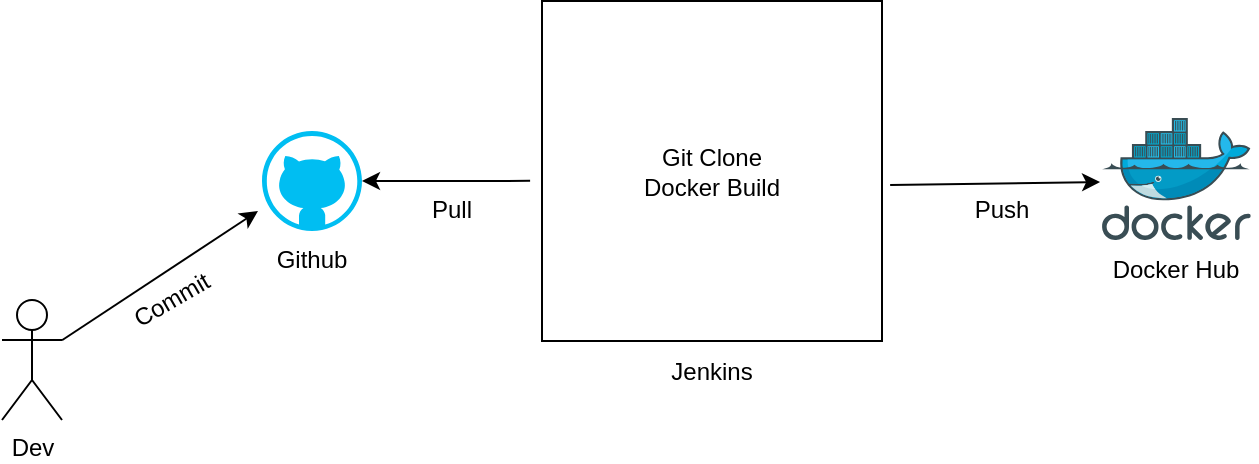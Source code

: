 <mxfile version="21.3.6" type="github">
  <diagram name="Page-1" id="M7DkWpAEA0SoGvppIu5o">
    <mxGraphModel dx="1362" dy="790" grid="1" gridSize="10" guides="1" tooltips="1" connect="1" arrows="1" fold="1" page="1" pageScale="1" pageWidth="850" pageHeight="1100" math="0" shadow="0">
      <root>
        <mxCell id="0" />
        <mxCell id="1" parent="0" />
        <mxCell id="xIDI6sqjgz8K7w1ugfOl-2" value="Dev" style="shape=umlActor;verticalLabelPosition=bottom;verticalAlign=top;html=1;outlineConnect=0;" parent="1" vertex="1">
          <mxGeometry x="10" y="220" width="30" height="60" as="geometry" />
        </mxCell>
        <mxCell id="xIDI6sqjgz8K7w1ugfOl-5" value="" style="verticalLabelPosition=bottom;html=1;verticalAlign=top;align=center;strokeColor=none;fillColor=#00BEF2;shape=mxgraph.azure.github_code;pointerEvents=1;" parent="1" vertex="1">
          <mxGeometry x="140" y="135.5" width="50" height="50" as="geometry" />
        </mxCell>
        <mxCell id="xIDI6sqjgz8K7w1ugfOl-6" value="Github" style="text;html=1;strokeColor=none;fillColor=none;align=center;verticalAlign=middle;whiteSpace=wrap;rounded=0;" parent="1" vertex="1">
          <mxGeometry x="135" y="185" width="60" height="30" as="geometry" />
        </mxCell>
        <mxCell id="xIDI6sqjgz8K7w1ugfOl-11" value="" style="whiteSpace=wrap;html=1;aspect=fixed;" parent="1" vertex="1">
          <mxGeometry x="280" y="70.5" width="170" height="170" as="geometry" />
        </mxCell>
        <mxCell id="xIDI6sqjgz8K7w1ugfOl-15" value="" style="endArrow=classic;html=1;rounded=0;exitX=-0.035;exitY=0.529;exitDx=0;exitDy=0;exitPerimeter=0;entryX=1;entryY=0.5;entryDx=0;entryDy=0;entryPerimeter=0;" parent="1" source="xIDI6sqjgz8K7w1ugfOl-11" target="xIDI6sqjgz8K7w1ugfOl-5" edge="1">
          <mxGeometry width="50" height="50" relative="1" as="geometry">
            <mxPoint x="260" y="260" as="sourcePoint" />
            <mxPoint x="190" y="170" as="targetPoint" />
          </mxGeometry>
        </mxCell>
        <mxCell id="xIDI6sqjgz8K7w1ugfOl-16" value="" style="endArrow=classic;html=1;rounded=0;entryX=-0.04;entryY=0.8;entryDx=0;entryDy=0;entryPerimeter=0;" parent="1" source="xIDI6sqjgz8K7w1ugfOl-2" target="xIDI6sqjgz8K7w1ugfOl-5" edge="1">
          <mxGeometry width="50" height="50" relative="1" as="geometry">
            <mxPoint x="160" y="440" as="sourcePoint" />
            <mxPoint x="90" y="360" as="targetPoint" />
          </mxGeometry>
        </mxCell>
        <mxCell id="xIDI6sqjgz8K7w1ugfOl-17" value="&lt;div&gt;Commit&lt;/div&gt;" style="text;html=1;strokeColor=none;fillColor=none;align=center;verticalAlign=middle;whiteSpace=wrap;rounded=0;rotation=-30;" parent="1" vertex="1">
          <mxGeometry x="70" y="210" width="50" height="20" as="geometry" />
        </mxCell>
        <mxCell id="xIDI6sqjgz8K7w1ugfOl-18" value="Pull" style="text;html=1;strokeColor=none;fillColor=none;align=center;verticalAlign=middle;whiteSpace=wrap;rounded=0;rotation=0;" parent="1" vertex="1">
          <mxGeometry x="220" y="165" width="30" height="20" as="geometry" />
        </mxCell>
        <mxCell id="xIDI6sqjgz8K7w1ugfOl-19" value="Jenkins" style="text;html=1;strokeColor=none;fillColor=none;align=center;verticalAlign=middle;whiteSpace=wrap;rounded=0;" parent="1" vertex="1">
          <mxGeometry x="335" y="240.5" width="60" height="30" as="geometry" />
        </mxCell>
        <mxCell id="xIDI6sqjgz8K7w1ugfOl-20" value="&lt;div&gt;Git Clone&lt;br&gt;&lt;/div&gt;&lt;div&gt;Docker Build&lt;/div&gt;" style="text;html=1;strokeColor=none;fillColor=none;align=center;verticalAlign=middle;whiteSpace=wrap;rounded=0;" parent="1" vertex="1">
          <mxGeometry x="325" y="125.5" width="80" height="60" as="geometry" />
        </mxCell>
        <mxCell id="xIDI6sqjgz8K7w1ugfOl-21" value="" style="endArrow=classic;html=1;rounded=0;exitX=1.024;exitY=0.541;exitDx=0;exitDy=0;exitPerimeter=0;entryX=-0.013;entryY=0.525;entryDx=0;entryDy=0;entryPerimeter=0;" parent="1" source="xIDI6sqjgz8K7w1ugfOl-11" target="xIDI6sqjgz8K7w1ugfOl-22" edge="1">
          <mxGeometry width="50" height="50" relative="1" as="geometry">
            <mxPoint x="460" y="260" as="sourcePoint" />
            <mxPoint x="510" y="210" as="targetPoint" />
          </mxGeometry>
        </mxCell>
        <mxCell id="xIDI6sqjgz8K7w1ugfOl-22" value="" style="image;sketch=0;aspect=fixed;html=1;points=[];align=center;fontSize=12;image=img/lib/mscae/Docker.svg;" parent="1" vertex="1">
          <mxGeometry x="560" y="129" width="74.39" height="61" as="geometry" />
        </mxCell>
        <mxCell id="xIDI6sqjgz8K7w1ugfOl-27" value="&lt;div&gt;Push&lt;/div&gt;" style="text;html=1;strokeColor=none;fillColor=none;align=center;verticalAlign=middle;whiteSpace=wrap;rounded=0;" parent="1" vertex="1">
          <mxGeometry x="480.0" y="160" width="60" height="30" as="geometry" />
        </mxCell>
        <mxCell id="xIDI6sqjgz8K7w1ugfOl-28" value="Docker Hub" style="text;html=1;strokeColor=none;fillColor=none;align=center;verticalAlign=middle;whiteSpace=wrap;rounded=0;" parent="1" vertex="1">
          <mxGeometry x="557.19" y="190" width="80" height="30" as="geometry" />
        </mxCell>
      </root>
    </mxGraphModel>
  </diagram>
</mxfile>

